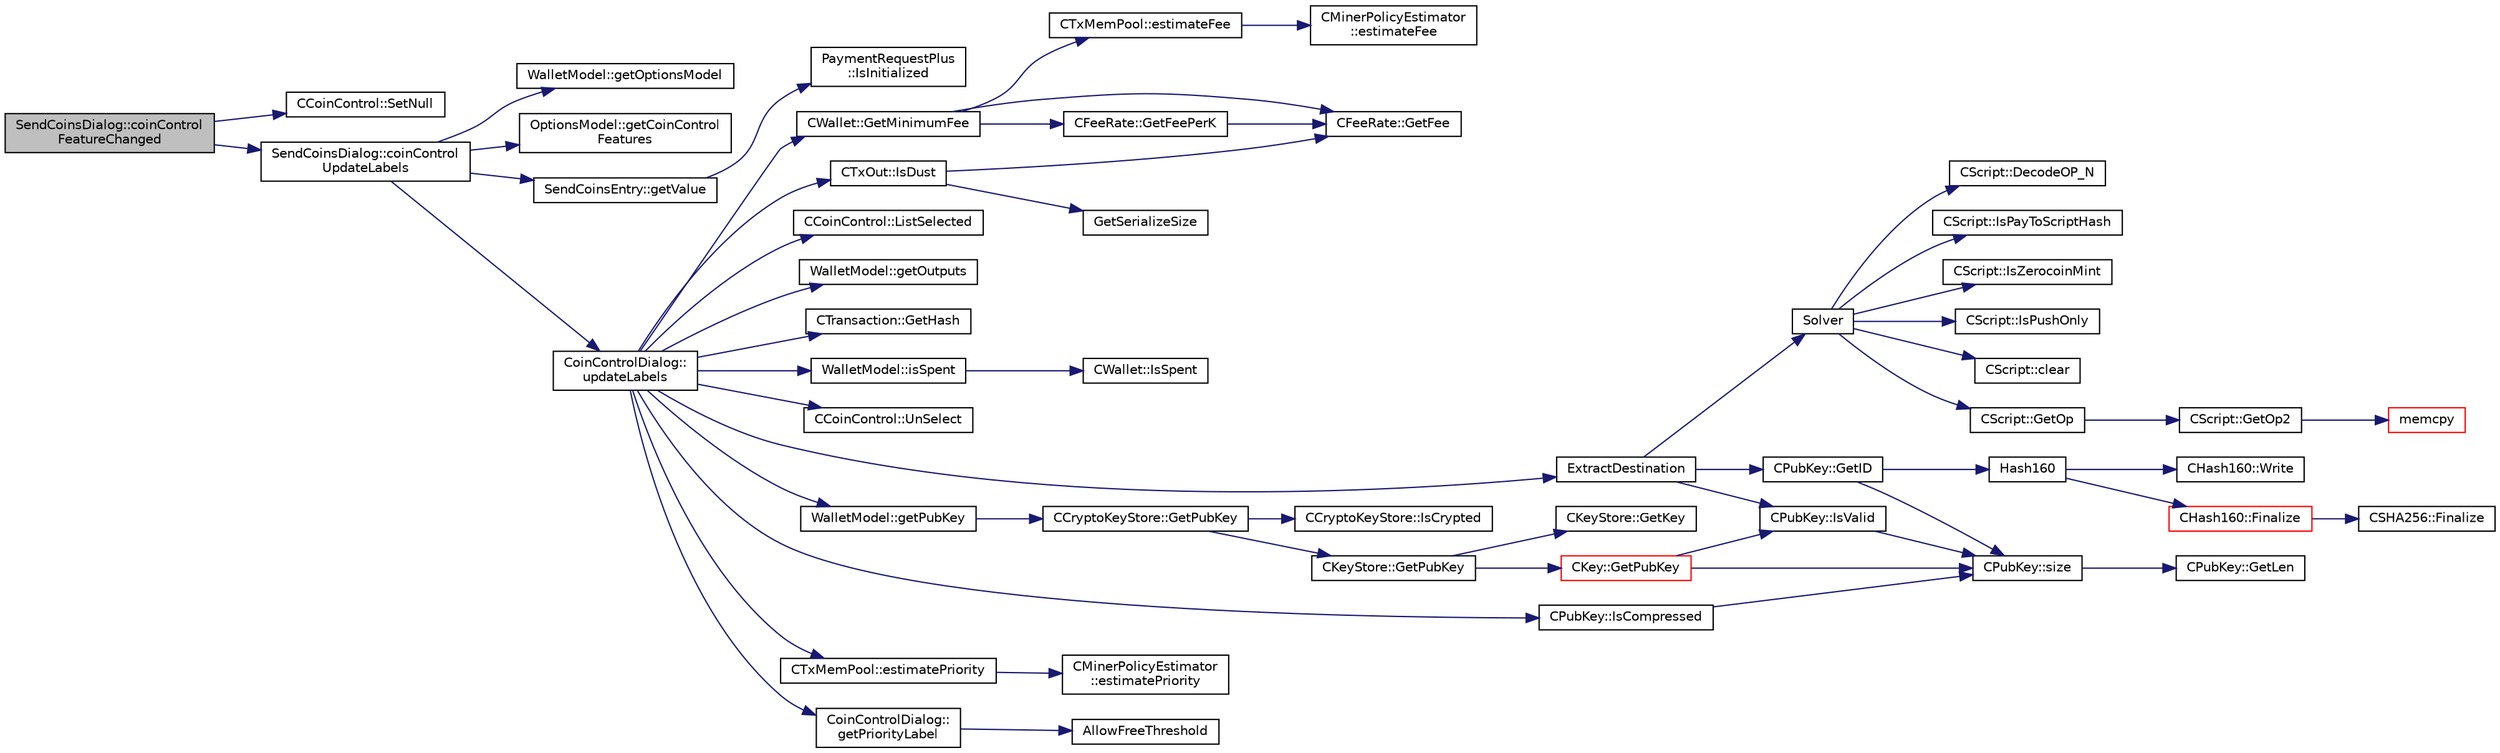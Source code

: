 digraph "SendCoinsDialog::coinControlFeatureChanged"
{
  edge [fontname="Helvetica",fontsize="10",labelfontname="Helvetica",labelfontsize="10"];
  node [fontname="Helvetica",fontsize="10",shape=record];
  rankdir="LR";
  Node565 [label="SendCoinsDialog::coinControl\lFeatureChanged",height=0.2,width=0.4,color="black", fillcolor="grey75", style="filled", fontcolor="black"];
  Node565 -> Node566 [color="midnightblue",fontsize="10",style="solid",fontname="Helvetica"];
  Node566 [label="CCoinControl::SetNull",height=0.2,width=0.4,color="black", fillcolor="white", style="filled",URL="$class_c_coin_control.html#aadca0a9e82e1e6d84dff4649e1d29d31"];
  Node565 -> Node567 [color="midnightblue",fontsize="10",style="solid",fontname="Helvetica"];
  Node567 [label="SendCoinsDialog::coinControl\lUpdateLabels",height=0.2,width=0.4,color="black", fillcolor="white", style="filled",URL="$class_send_coins_dialog.html#ae4f429aabcaf309aa314b90049be2a74"];
  Node567 -> Node568 [color="midnightblue",fontsize="10",style="solid",fontname="Helvetica"];
  Node568 [label="WalletModel::getOptionsModel",height=0.2,width=0.4,color="black", fillcolor="white", style="filled",URL="$class_wallet_model.html#a96d53e56b3f8f07537ea2523f7a7d300"];
  Node567 -> Node569 [color="midnightblue",fontsize="10",style="solid",fontname="Helvetica"];
  Node569 [label="OptionsModel::getCoinControl\lFeatures",height=0.2,width=0.4,color="black", fillcolor="white", style="filled",URL="$class_options_model.html#ace6c871068f613aee277e37bfdc988c0"];
  Node567 -> Node570 [color="midnightblue",fontsize="10",style="solid",fontname="Helvetica"];
  Node570 [label="SendCoinsEntry::getValue",height=0.2,width=0.4,color="black", fillcolor="white", style="filled",URL="$class_send_coins_entry.html#af36fb0ed9e2e07079c1a982b31e793c8"];
  Node570 -> Node571 [color="midnightblue",fontsize="10",style="solid",fontname="Helvetica"];
  Node571 [label="PaymentRequestPlus\l::IsInitialized",height=0.2,width=0.4,color="black", fillcolor="white", style="filled",URL="$class_payment_request_plus.html#aa3d8c57af7c7bc4ffbc31da32e5a40a6"];
  Node567 -> Node572 [color="midnightblue",fontsize="10",style="solid",fontname="Helvetica"];
  Node572 [label="CoinControlDialog::\lupdateLabels",height=0.2,width=0.4,color="black", fillcolor="white", style="filled",URL="$class_coin_control_dialog.html#a4fc60e89b097952ff22dc0f9c58c87d9"];
  Node572 -> Node573 [color="midnightblue",fontsize="10",style="solid",fontname="Helvetica"];
  Node573 [label="CTxOut::IsDust",height=0.2,width=0.4,color="black", fillcolor="white", style="filled",URL="$class_c_tx_out.html#ad4440670c7b3a59b46fa44f2f032ded8"];
  Node573 -> Node574 [color="midnightblue",fontsize="10",style="solid",fontname="Helvetica"];
  Node574 [label="GetSerializeSize",height=0.2,width=0.4,color="black", fillcolor="white", style="filled",URL="$serialize_8h.html#a48239e478ae730373d1984fe304ca025"];
  Node573 -> Node575 [color="midnightblue",fontsize="10",style="solid",fontname="Helvetica"];
  Node575 [label="CFeeRate::GetFee",height=0.2,width=0.4,color="black", fillcolor="white", style="filled",URL="$class_c_fee_rate.html#a6a3aef64120ef51ac921318282404b0e"];
  Node572 -> Node576 [color="midnightblue",fontsize="10",style="solid",fontname="Helvetica"];
  Node576 [label="CCoinControl::ListSelected",height=0.2,width=0.4,color="black", fillcolor="white", style="filled",URL="$class_c_coin_control.html#a176b3a32b5f623fe25b8e61ca561422e"];
  Node572 -> Node577 [color="midnightblue",fontsize="10",style="solid",fontname="Helvetica"];
  Node577 [label="WalletModel::getOutputs",height=0.2,width=0.4,color="black", fillcolor="white", style="filled",URL="$class_wallet_model.html#a5237ea4d9724807a05e2944e5ce6f181"];
  Node572 -> Node578 [color="midnightblue",fontsize="10",style="solid",fontname="Helvetica"];
  Node578 [label="CTransaction::GetHash",height=0.2,width=0.4,color="black", fillcolor="white", style="filled",URL="$class_c_transaction.html#a7efd1379de830341417c0bfa23a149aa"];
  Node572 -> Node579 [color="midnightblue",fontsize="10",style="solid",fontname="Helvetica"];
  Node579 [label="WalletModel::isSpent",height=0.2,width=0.4,color="black", fillcolor="white", style="filled",URL="$class_wallet_model.html#acb24dd4388e6daef526667fb365a57b1"];
  Node579 -> Node580 [color="midnightblue",fontsize="10",style="solid",fontname="Helvetica"];
  Node580 [label="CWallet::IsSpent",height=0.2,width=0.4,color="black", fillcolor="white", style="filled",URL="$group__map_wallet.html#ga6adcf1c224ed3c3fe4b0b19f6fca75d8",tooltip="Outpoint is spent if any non-conflicted transaction spends it: "];
  Node572 -> Node581 [color="midnightblue",fontsize="10",style="solid",fontname="Helvetica"];
  Node581 [label="CCoinControl::UnSelect",height=0.2,width=0.4,color="black", fillcolor="white", style="filled",URL="$class_c_coin_control.html#a7f9b8135840df5907bc49a4c5cb19ba4"];
  Node572 -> Node582 [color="midnightblue",fontsize="10",style="solid",fontname="Helvetica"];
  Node582 [label="ExtractDestination",height=0.2,width=0.4,color="black", fillcolor="white", style="filled",URL="$standard_8cpp.html#a951f7e601746ae076afdf3169ecca2fc"];
  Node582 -> Node583 [color="midnightblue",fontsize="10",style="solid",fontname="Helvetica"];
  Node583 [label="Solver",height=0.2,width=0.4,color="black", fillcolor="white", style="filled",URL="$standard_8cpp.html#a6ee6be50bff44464e905680c6fcee6dc",tooltip="Return public keys or hashes from scriptPubKey, for &#39;standard&#39; transaction types. ..."];
  Node583 -> Node584 [color="midnightblue",fontsize="10",style="solid",fontname="Helvetica"];
  Node584 [label="CScript::IsPayToScriptHash",height=0.2,width=0.4,color="black", fillcolor="white", style="filled",URL="$class_c_script.html#a0c3729c606d318923dc06f95d85a0971"];
  Node583 -> Node585 [color="midnightblue",fontsize="10",style="solid",fontname="Helvetica"];
  Node585 [label="CScript::IsZerocoinMint",height=0.2,width=0.4,color="black", fillcolor="white", style="filled",URL="$class_c_script.html#aadeaf93bd9c00abc9e20d082051adac8"];
  Node583 -> Node586 [color="midnightblue",fontsize="10",style="solid",fontname="Helvetica"];
  Node586 [label="CScript::IsPushOnly",height=0.2,width=0.4,color="black", fillcolor="white", style="filled",URL="$class_c_script.html#a090905f875fa5a40e616b319de8e973f",tooltip="Called by IsStandardTx and P2SH/BIP62 VerifyScript (which makes it consensus-critical). "];
  Node583 -> Node587 [color="midnightblue",fontsize="10",style="solid",fontname="Helvetica"];
  Node587 [label="CScript::clear",height=0.2,width=0.4,color="black", fillcolor="white", style="filled",URL="$class_c_script.html#a7b2baf842621f07c4939408acf63377c"];
  Node583 -> Node588 [color="midnightblue",fontsize="10",style="solid",fontname="Helvetica"];
  Node588 [label="CScript::GetOp",height=0.2,width=0.4,color="black", fillcolor="white", style="filled",URL="$class_c_script.html#a94635ed93d8d244ec3acfa83f9ecfe5f"];
  Node588 -> Node589 [color="midnightblue",fontsize="10",style="solid",fontname="Helvetica"];
  Node589 [label="CScript::GetOp2",height=0.2,width=0.4,color="black", fillcolor="white", style="filled",URL="$class_c_script.html#aac2dbe75742054049b0c6de0e9473ef0"];
  Node589 -> Node590 [color="midnightblue",fontsize="10",style="solid",fontname="Helvetica"];
  Node590 [label="memcpy",height=0.2,width=0.4,color="red", fillcolor="white", style="filled",URL="$glibc__compat_8cpp.html#a0f46826ab0466591e136db24394923cf"];
  Node583 -> Node592 [color="midnightblue",fontsize="10",style="solid",fontname="Helvetica"];
  Node592 [label="CScript::DecodeOP_N",height=0.2,width=0.4,color="black", fillcolor="white", style="filled",URL="$class_c_script.html#a7f975fca06b3e9a17da8ba23c7647e2e",tooltip="Encode/decode small integers: "];
  Node582 -> Node593 [color="midnightblue",fontsize="10",style="solid",fontname="Helvetica"];
  Node593 [label="CPubKey::IsValid",height=0.2,width=0.4,color="black", fillcolor="white", style="filled",URL="$class_c_pub_key.html#a4fa94293cf8577fd039b9a133f6c7f30"];
  Node593 -> Node594 [color="midnightblue",fontsize="10",style="solid",fontname="Helvetica"];
  Node594 [label="CPubKey::size",height=0.2,width=0.4,color="black", fillcolor="white", style="filled",URL="$class_c_pub_key.html#a6bb28fcf0a5f799c69f5b7269363b309",tooltip="Simple read-only vector-like interface to the pubkey data. "];
  Node594 -> Node595 [color="midnightblue",fontsize="10",style="solid",fontname="Helvetica"];
  Node595 [label="CPubKey::GetLen",height=0.2,width=0.4,color="black", fillcolor="white", style="filled",URL="$class_c_pub_key.html#a7dc71b3f037c84268dc22de97d7b65fb",tooltip="Compute the length of a pubkey with a given first byte. "];
  Node582 -> Node596 [color="midnightblue",fontsize="10",style="solid",fontname="Helvetica"];
  Node596 [label="CPubKey::GetID",height=0.2,width=0.4,color="black", fillcolor="white", style="filled",URL="$class_c_pub_key.html#a2675f7e6f72eff68e7a5227289feb021",tooltip="Get the KeyID of this public key (hash of its serialization) "];
  Node596 -> Node597 [color="midnightblue",fontsize="10",style="solid",fontname="Helvetica"];
  Node597 [label="Hash160",height=0.2,width=0.4,color="black", fillcolor="white", style="filled",URL="$hash_8h.html#a4490f70ddae16e9e48460a0416a48a6b",tooltip="Compute the 160-bit hash an object. "];
  Node597 -> Node598 [color="midnightblue",fontsize="10",style="solid",fontname="Helvetica"];
  Node598 [label="CHash160::Write",height=0.2,width=0.4,color="black", fillcolor="white", style="filled",URL="$class_c_hash160.html#af56cdd9443013eb68b246aa8450217f2"];
  Node597 -> Node599 [color="midnightblue",fontsize="10",style="solid",fontname="Helvetica"];
  Node599 [label="CHash160::Finalize",height=0.2,width=0.4,color="red", fillcolor="white", style="filled",URL="$class_c_hash160.html#a9bb08e1772002ae1a5d85017ba7952ee"];
  Node599 -> Node600 [color="midnightblue",fontsize="10",style="solid",fontname="Helvetica"];
  Node600 [label="CSHA256::Finalize",height=0.2,width=0.4,color="black", fillcolor="white", style="filled",URL="$class_c_s_h_a256.html#a4259230be0caefa590bc324fc12b9b90"];
  Node596 -> Node594 [color="midnightblue",fontsize="10",style="solid",fontname="Helvetica"];
  Node572 -> Node603 [color="midnightblue",fontsize="10",style="solid",fontname="Helvetica"];
  Node603 [label="WalletModel::getPubKey",height=0.2,width=0.4,color="black", fillcolor="white", style="filled",URL="$class_wallet_model.html#abe0b4462654768f301d1f758f7907ca2"];
  Node603 -> Node604 [color="midnightblue",fontsize="10",style="solid",fontname="Helvetica"];
  Node604 [label="CCryptoKeyStore::GetPubKey",height=0.2,width=0.4,color="black", fillcolor="white", style="filled",URL="$class_c_crypto_key_store.html#a20b474adfe6900bb36cd4fd6f9c31380"];
  Node604 -> Node605 [color="midnightblue",fontsize="10",style="solid",fontname="Helvetica"];
  Node605 [label="CCryptoKeyStore::IsCrypted",height=0.2,width=0.4,color="black", fillcolor="white", style="filled",URL="$class_c_crypto_key_store.html#acc8fed44366c98fb481333ca6e867088"];
  Node604 -> Node606 [color="midnightblue",fontsize="10",style="solid",fontname="Helvetica"];
  Node606 [label="CKeyStore::GetPubKey",height=0.2,width=0.4,color="black", fillcolor="white", style="filled",URL="$class_c_key_store.html#ab83687ea4c9df138b21f6ec3e9809f42"];
  Node606 -> Node607 [color="midnightblue",fontsize="10",style="solid",fontname="Helvetica"];
  Node607 [label="CKeyStore::GetKey",height=0.2,width=0.4,color="black", fillcolor="white", style="filled",URL="$class_c_key_store.html#a2dffca468fef2e5da2e42a7c983d968a"];
  Node606 -> Node608 [color="midnightblue",fontsize="10",style="solid",fontname="Helvetica"];
  Node608 [label="CKey::GetPubKey",height=0.2,width=0.4,color="red", fillcolor="white", style="filled",URL="$class_c_key.html#aa1085c59603a62db6ec776300f250337",tooltip="Compute the public key from a private key. "];
  Node608 -> Node594 [color="midnightblue",fontsize="10",style="solid",fontname="Helvetica"];
  Node608 -> Node593 [color="midnightblue",fontsize="10",style="solid",fontname="Helvetica"];
  Node572 -> Node612 [color="midnightblue",fontsize="10",style="solid",fontname="Helvetica"];
  Node612 [label="CPubKey::IsCompressed",height=0.2,width=0.4,color="black", fillcolor="white", style="filled",URL="$class_c_pub_key.html#a25f8b70340ad20ddab0f80ec4cee9396",tooltip="Check whether this is a compressed public key. "];
  Node612 -> Node594 [color="midnightblue",fontsize="10",style="solid",fontname="Helvetica"];
  Node572 -> Node613 [color="midnightblue",fontsize="10",style="solid",fontname="Helvetica"];
  Node613 [label="CTxMemPool::estimatePriority",height=0.2,width=0.4,color="black", fillcolor="white", style="filled",URL="$class_c_tx_mem_pool.html#a225378304025c093d2dc5fcb754ade3b",tooltip="Estimate priority needed to get into the next nBlocks. "];
  Node613 -> Node614 [color="midnightblue",fontsize="10",style="solid",fontname="Helvetica"];
  Node614 [label="CMinerPolicyEstimator\l::estimatePriority",height=0.2,width=0.4,color="black", fillcolor="white", style="filled",URL="$class_c_miner_policy_estimator.html#ae9bb4813622680e6e3b48ea8c0ce41b6"];
  Node572 -> Node615 [color="midnightblue",fontsize="10",style="solid",fontname="Helvetica"];
  Node615 [label="CoinControlDialog::\lgetPriorityLabel",height=0.2,width=0.4,color="black", fillcolor="white", style="filled",URL="$class_coin_control_dialog.html#a82c553c068d383edb52e2c239642d8e4"];
  Node615 -> Node616 [color="midnightblue",fontsize="10",style="solid",fontname="Helvetica"];
  Node616 [label="AllowFreeThreshold",height=0.2,width=0.4,color="black", fillcolor="white", style="filled",URL="$txmempool_8h.html#a51bd4734f99121bdc24323fd5aebacc3"];
  Node572 -> Node617 [color="midnightblue",fontsize="10",style="solid",fontname="Helvetica"];
  Node617 [label="CWallet::GetMinimumFee",height=0.2,width=0.4,color="black", fillcolor="white", style="filled",URL="$group___actions.html#ga64a76474added26d9fbf904b5dd978a8"];
  Node617 -> Node575 [color="midnightblue",fontsize="10",style="solid",fontname="Helvetica"];
  Node617 -> Node618 [color="midnightblue",fontsize="10",style="solid",fontname="Helvetica"];
  Node618 [label="CFeeRate::GetFeePerK",height=0.2,width=0.4,color="black", fillcolor="white", style="filled",URL="$class_c_fee_rate.html#ac772be79983433d442d6b871d2fb6e11"];
  Node618 -> Node575 [color="midnightblue",fontsize="10",style="solid",fontname="Helvetica"];
  Node617 -> Node619 [color="midnightblue",fontsize="10",style="solid",fontname="Helvetica"];
  Node619 [label="CTxMemPool::estimateFee",height=0.2,width=0.4,color="black", fillcolor="white", style="filled",URL="$class_c_tx_mem_pool.html#a32dd66c128330aed86865c8a61857c6c",tooltip="Estimate fee rate needed to get into the next nBlocks. "];
  Node619 -> Node620 [color="midnightblue",fontsize="10",style="solid",fontname="Helvetica"];
  Node620 [label="CMinerPolicyEstimator\l::estimateFee",height=0.2,width=0.4,color="black", fillcolor="white", style="filled",URL="$class_c_miner_policy_estimator.html#a00b6f58a508ee87999910972f37b3281",tooltip="Can return CFeeRate(0) if we don&#39;t have any data for that many blocks back. "];
}
